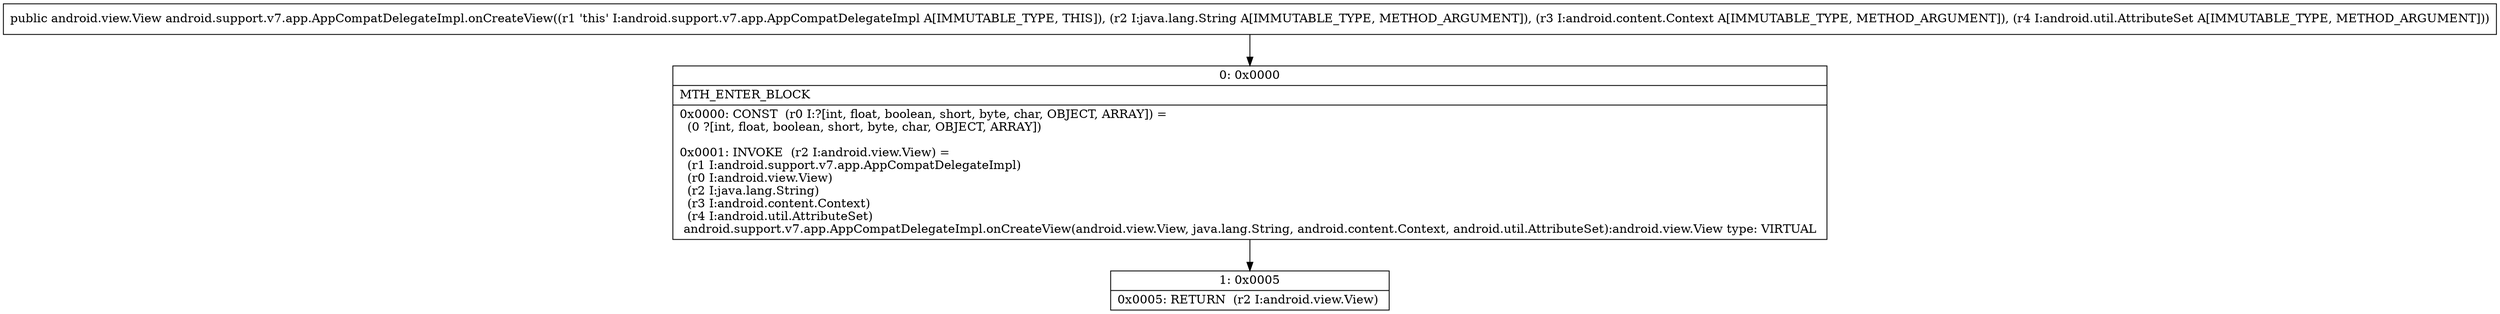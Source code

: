 digraph "CFG forandroid.support.v7.app.AppCompatDelegateImpl.onCreateView(Ljava\/lang\/String;Landroid\/content\/Context;Landroid\/util\/AttributeSet;)Landroid\/view\/View;" {
Node_0 [shape=record,label="{0\:\ 0x0000|MTH_ENTER_BLOCK\l|0x0000: CONST  (r0 I:?[int, float, boolean, short, byte, char, OBJECT, ARRAY]) = \l  (0 ?[int, float, boolean, short, byte, char, OBJECT, ARRAY])\l \l0x0001: INVOKE  (r2 I:android.view.View) = \l  (r1 I:android.support.v7.app.AppCompatDelegateImpl)\l  (r0 I:android.view.View)\l  (r2 I:java.lang.String)\l  (r3 I:android.content.Context)\l  (r4 I:android.util.AttributeSet)\l android.support.v7.app.AppCompatDelegateImpl.onCreateView(android.view.View, java.lang.String, android.content.Context, android.util.AttributeSet):android.view.View type: VIRTUAL \l}"];
Node_1 [shape=record,label="{1\:\ 0x0005|0x0005: RETURN  (r2 I:android.view.View) \l}"];
MethodNode[shape=record,label="{public android.view.View android.support.v7.app.AppCompatDelegateImpl.onCreateView((r1 'this' I:android.support.v7.app.AppCompatDelegateImpl A[IMMUTABLE_TYPE, THIS]), (r2 I:java.lang.String A[IMMUTABLE_TYPE, METHOD_ARGUMENT]), (r3 I:android.content.Context A[IMMUTABLE_TYPE, METHOD_ARGUMENT]), (r4 I:android.util.AttributeSet A[IMMUTABLE_TYPE, METHOD_ARGUMENT])) }"];
MethodNode -> Node_0;
Node_0 -> Node_1;
}

